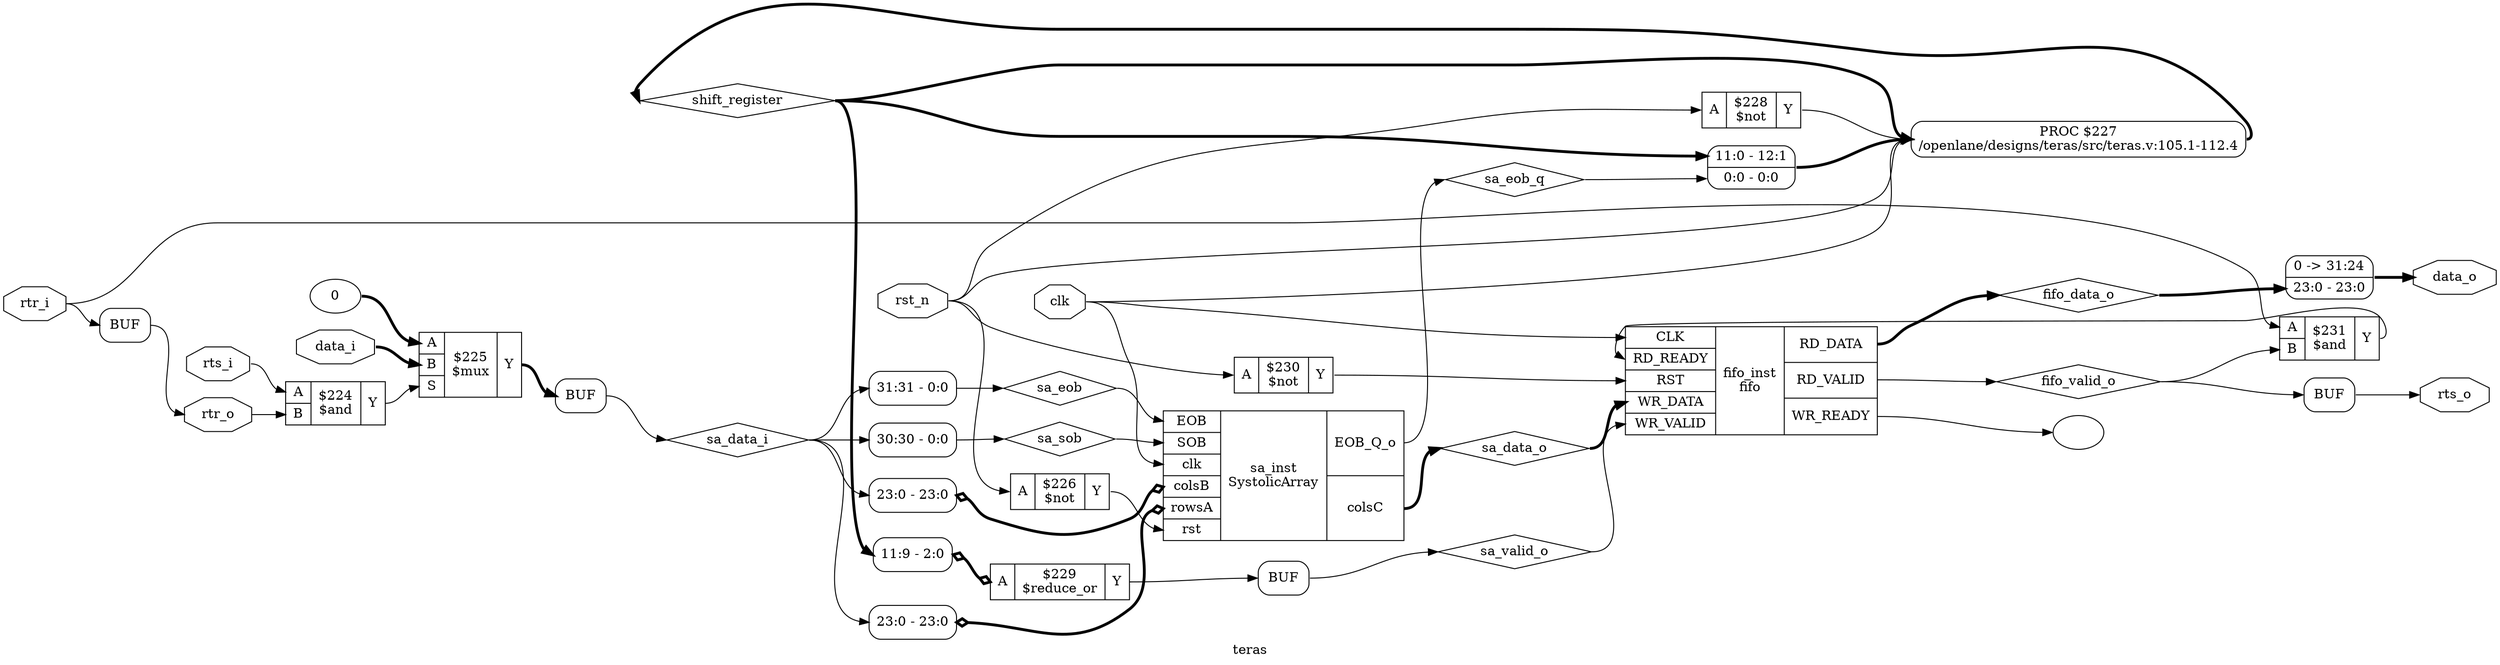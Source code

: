 digraph "teras" {
label="teras";
rankdir="LR";
remincross=true;
n9 [ shape=diamond, label="shift_register", color="black", fontcolor="black" ];
n10 [ shape=diamond, label="fifo_valid_o", color="black", fontcolor="black" ];
n11 [ shape=diamond, label="fifo_data_o", color="black", fontcolor="black" ];
n12 [ shape=diamond, label="sa_sob", color="black", fontcolor="black" ];
n13 [ shape=diamond, label="sa_valid_o", color="black", fontcolor="black" ];
n14 [ shape=diamond, label="sa_eob_q", color="black", fontcolor="black" ];
n15 [ shape=diamond, label="sa_eob", color="black", fontcolor="black" ];
n16 [ shape=diamond, label="sa_data_o", color="black", fontcolor="black" ];
n17 [ shape=diamond, label="sa_data_i", color="black", fontcolor="black" ];
n18 [ shape=octagon, label="data_o", color="black", fontcolor="black" ];
n19 [ shape=octagon, label="rts_o", color="black", fontcolor="black" ];
n20 [ shape=octagon, label="rtr_i", color="black", fontcolor="black" ];
n21 [ shape=octagon, label="data_i", color="black", fontcolor="black" ];
n22 [ shape=octagon, label="rts_i", color="black", fontcolor="black" ];
n23 [ shape=octagon, label="rtr_o", color="black", fontcolor="black" ];
n24 [ shape=octagon, label="rst_n", color="black", fontcolor="black" ];
n25 [ shape=octagon, label="clk", color="black", fontcolor="black" ];
c29 [ shape=record, label="{{<p26> A|<p27> B}|$231\n$and|{<p28> Y}}" ];
c30 [ shape=record, label="{{<p26> A}|$230\n$not|{<p28> Y}}" ];
v0 [ label="" ];
c39 [ shape=record, label="{{<p31> CLK|<p32> RD_READY|<p33> RST|<p34> WR_DATA|<p35> WR_VALID}|fifo_inst\nfifo|{<p36> RD_DATA|<p37> RD_VALID|<p38> WR_READY}}" ];
c40 [ shape=record, label="{{<p26> A}|$229\n$reduce_or|{<p28> Y}}" ];
x1 [ shape=record, style=rounded, label="<s0> 11:9 - 2:0 " ];
x1:e -> c40:p26:w [arrowhead=odiamond, arrowtail=odiamond, dir=both, color="black", style="setlinewidth(3)", label=""];
c41 [ shape=record, label="{{<p26> A}|$228\n$not|{<p28> Y}}" ];
c42 [ shape=record, label="{{<p26> A}|$226\n$not|{<p28> Y}}" ];
c50 [ shape=record, label="{{<p43> EOB|<p44> SOB|<p25> clk|<p45> colsB|<p46> rowsA|<p47> rst}|sa_inst\nSystolicArray|{<p48> EOB_Q_o|<p49> colsC}}" ];
x2 [ shape=record, style=rounded, label="<s0> 23:0 - 23:0 " ];
x2:e -> c50:p45:w [arrowhead=odiamond, arrowtail=odiamond, dir=both, color="black", style="setlinewidth(3)", label=""];
x3 [ shape=record, style=rounded, label="<s0> 23:0 - 23:0 " ];
x3:e -> c50:p46:w [arrowhead=odiamond, arrowtail=odiamond, dir=both, color="black", style="setlinewidth(3)", label=""];
v4 [ label="0" ];
c52 [ shape=record, label="{{<p26> A|<p27> B|<p51> S}|$225\n$mux|{<p28> Y}}" ];
c53 [ shape=record, label="{{<p26> A|<p27> B}|$224\n$and|{<p28> Y}}" ];
x6 [ shape=record, style=rounded, label="<s1> 11:0 - 12:1 |<s0> 0:0 - 0:0 " ];
p5 [shape=box, style=rounded, label="PROC $227\n/openlane/designs/teras/src/teras.v:105.1-112.4"];
x7 [shape=box, style=rounded, label="BUF"];
x8 [shape=box, style=rounded, label="BUF"];
x9 [ shape=record, style=rounded, label="<s0> 31:31 - 0:0 " ];
x10 [ shape=record, style=rounded, label="<s0> 30:30 - 0:0 " ];
x11 [shape=box, style=rounded, label="BUF"];
x12 [shape=box, style=rounded, label="BUF"];
x13 [ shape=record, style=rounded, label="0 -&gt; 31:24 |<s0> 23:0 - 23:0 " ];
c29:p28:e -> c39:p32:w [color="black", label=""];
c39:p37:e -> n10:w [color="black", label=""];
n10:e -> c29:p27:w [color="black", label=""];
n10:e -> x12:w:w [color="black", label=""];
c39:p36:e -> n11:w [color="black", style="setlinewidth(3)", label=""];
n11:e -> x13:s0:w [color="black", style="setlinewidth(3)", label=""];
x10:e -> n12:w [color="black", label=""];
n12:e -> c50:p44:w [color="black", label=""];
x11:e:e -> n13:w [color="black", label=""];
n13:e -> c39:p35:w [color="black", label=""];
c50:p48:e -> n14:w [color="black", label=""];
n14:e -> x6:s0:w [color="black", label=""];
x9:e -> n15:w [color="black", label=""];
n15:e -> c50:p43:w [color="black", label=""];
c50:p49:e -> n16:w [color="black", style="setlinewidth(3)", label=""];
n16:e -> c39:p34:w [color="black", style="setlinewidth(3)", label=""];
x8:e:e -> n17:w [color="black", label=""];
n17:e -> x10:s0:w [color="black", label=""];
n17:e -> x2:s0:w [color="black", label=""];
n17:e -> x3:s0:w [color="black", label=""];
n17:e -> x9:s0:w [color="black", label=""];
x13:e -> n18:w [color="black", style="setlinewidth(3)", label=""];
x12:e:e -> n19:w [color="black", label=""];
c30:p28:e -> c39:p33:w [color="black", label=""];
n20:e -> c29:p26:w [color="black", label=""];
n20:e -> x7:w:w [color="black", label=""];
n21:e -> c52:p27:w [color="black", style="setlinewidth(3)", label=""];
n22:e -> c53:p26:w [color="black", label=""];
x7:e:e -> n23:w [color="black", label=""];
n23:e -> c53:p27:w [color="black", label=""];
n24:e -> c30:p26:w [color="black", label=""];
n24:e -> c41:p26:w [color="black", label=""];
n24:e -> c42:p26:w [color="black", label=""];
n24:e -> p5:w [color="black", label=""];
n25:e -> c39:p31:w [color="black", label=""];
n25:e -> c50:p25:w [color="black", label=""];
n25:e -> p5:w [color="black", label=""];
c40:p28:e -> x11:w:w [color="black", label=""];
c41:p28:e -> p5:w [color="black", label=""];
c42:p28:e -> c50:p47:w [color="black", label=""];
c52:p28:e -> x8:w:w [color="black", style="setlinewidth(3)", label=""];
c53:p28:e -> c52:p51:w [color="black", label=""];
p5:e -> n9:w [color="black", style="setlinewidth(3)", label=""];
n9:e -> p5:w [color="black", style="setlinewidth(3)", label=""];
n9:e -> x1:s0:w [color="black", style="setlinewidth(3)", label=""];
n9:e -> x6:s1:w [color="black", style="setlinewidth(3)", label=""];
c39:p38:e -> v0:w [color="black", label=""];
v4:e -> c52:p26:w [color="black", style="setlinewidth(3)", label=""];
x6:e -> p5:w [color="black", style="setlinewidth(3)", label=""];
}
